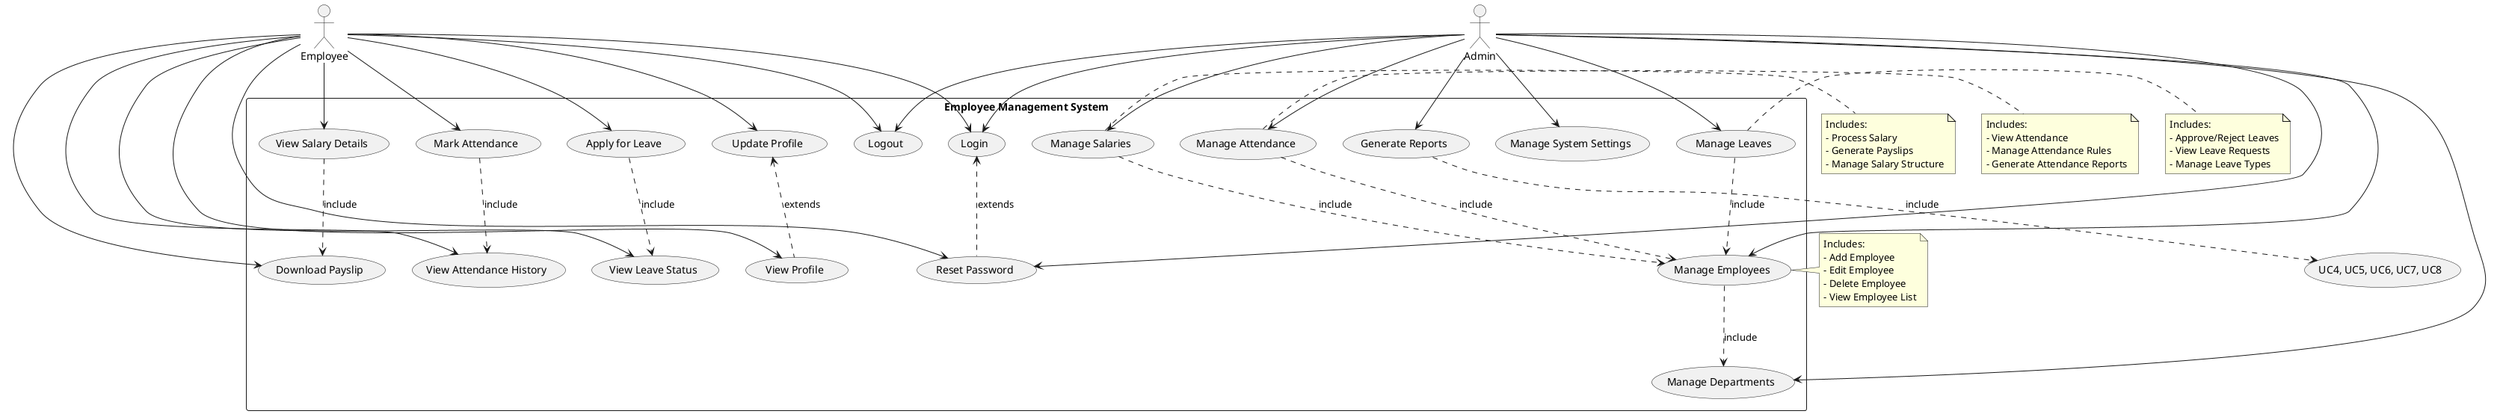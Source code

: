 @startuml EMS Use Case Diagram

' Actors
actor "Admin" as Admin
actor "Employee" as Employee

' System Boundary
rectangle "Employee Management System" as EMS {
  ' Authentication Use Cases
  usecase "Login" as UC1
  usecase "Logout" as UC2
  usecase "Reset Password" as UC3
  
  ' Admin Use Cases
  usecase "Manage Employees" as UC4
  usecase "Manage Departments" as UC5
  usecase "Manage Leaves" as UC6
  usecase "Manage Salaries" as UC7
  usecase "Manage Attendance" as UC8
  usecase "Generate Reports" as UC9
  usecase "Manage System Settings" as UC10
  
  ' Employee Use Cases
  usecase "View Profile" as UC11
  usecase "Update Profile" as UC12
  usecase "Apply for Leave" as UC13
  usecase "View Leave Status" as UC14
  usecase "View Salary Details" as UC15
  usecase "Download Payslip" as UC16
  usecase "Mark Attendance" as UC17
  usecase "View Attendance History" as UC18
}

' Relationships
Admin --> UC1
Admin --> UC2
Admin --> UC3
Admin --> UC4
Admin --> UC5
Admin --> UC6
Admin --> UC7
Admin --> UC8
Admin --> UC9
Admin --> UC10

Employee --> UC1
Employee --> UC2
Employee --> UC3
Employee --> UC11
Employee --> UC12
Employee --> UC13
Employee --> UC14
Employee --> UC15
Employee --> UC16
Employee --> UC17
Employee --> UC18

' Include Relationships
UC4 ..> UC5 : include
UC6 ..> UC4 : include
UC7 ..> UC4 : include
UC8 ..> UC4 : include
UC9 ..> (UC4, UC5, UC6, UC7, UC8) : include
UC13 ..> UC14 : include
UC15 ..> UC16 : include
UC17 ..> UC18 : include

' Extend Relationships
UC1 <.. UC3 : extends
UC12 <.. UC11 : extends

' Notes
note right of UC4
  Includes:
  - Add Employee
  - Edit Employee
  - Delete Employee
  - View Employee List
end note

note right of UC6
  Includes:
  - Approve/Reject Leaves
  - View Leave Requests
  - Manage Leave Types
end note

note right of UC7
  Includes:
  - Process Salary
  - Generate Payslips
  - Manage Salary Structure
end note

note right of UC8
  Includes:
  - View Attendance
  - Manage Attendance Rules
  - Generate Attendance Reports
end note

@enduml 